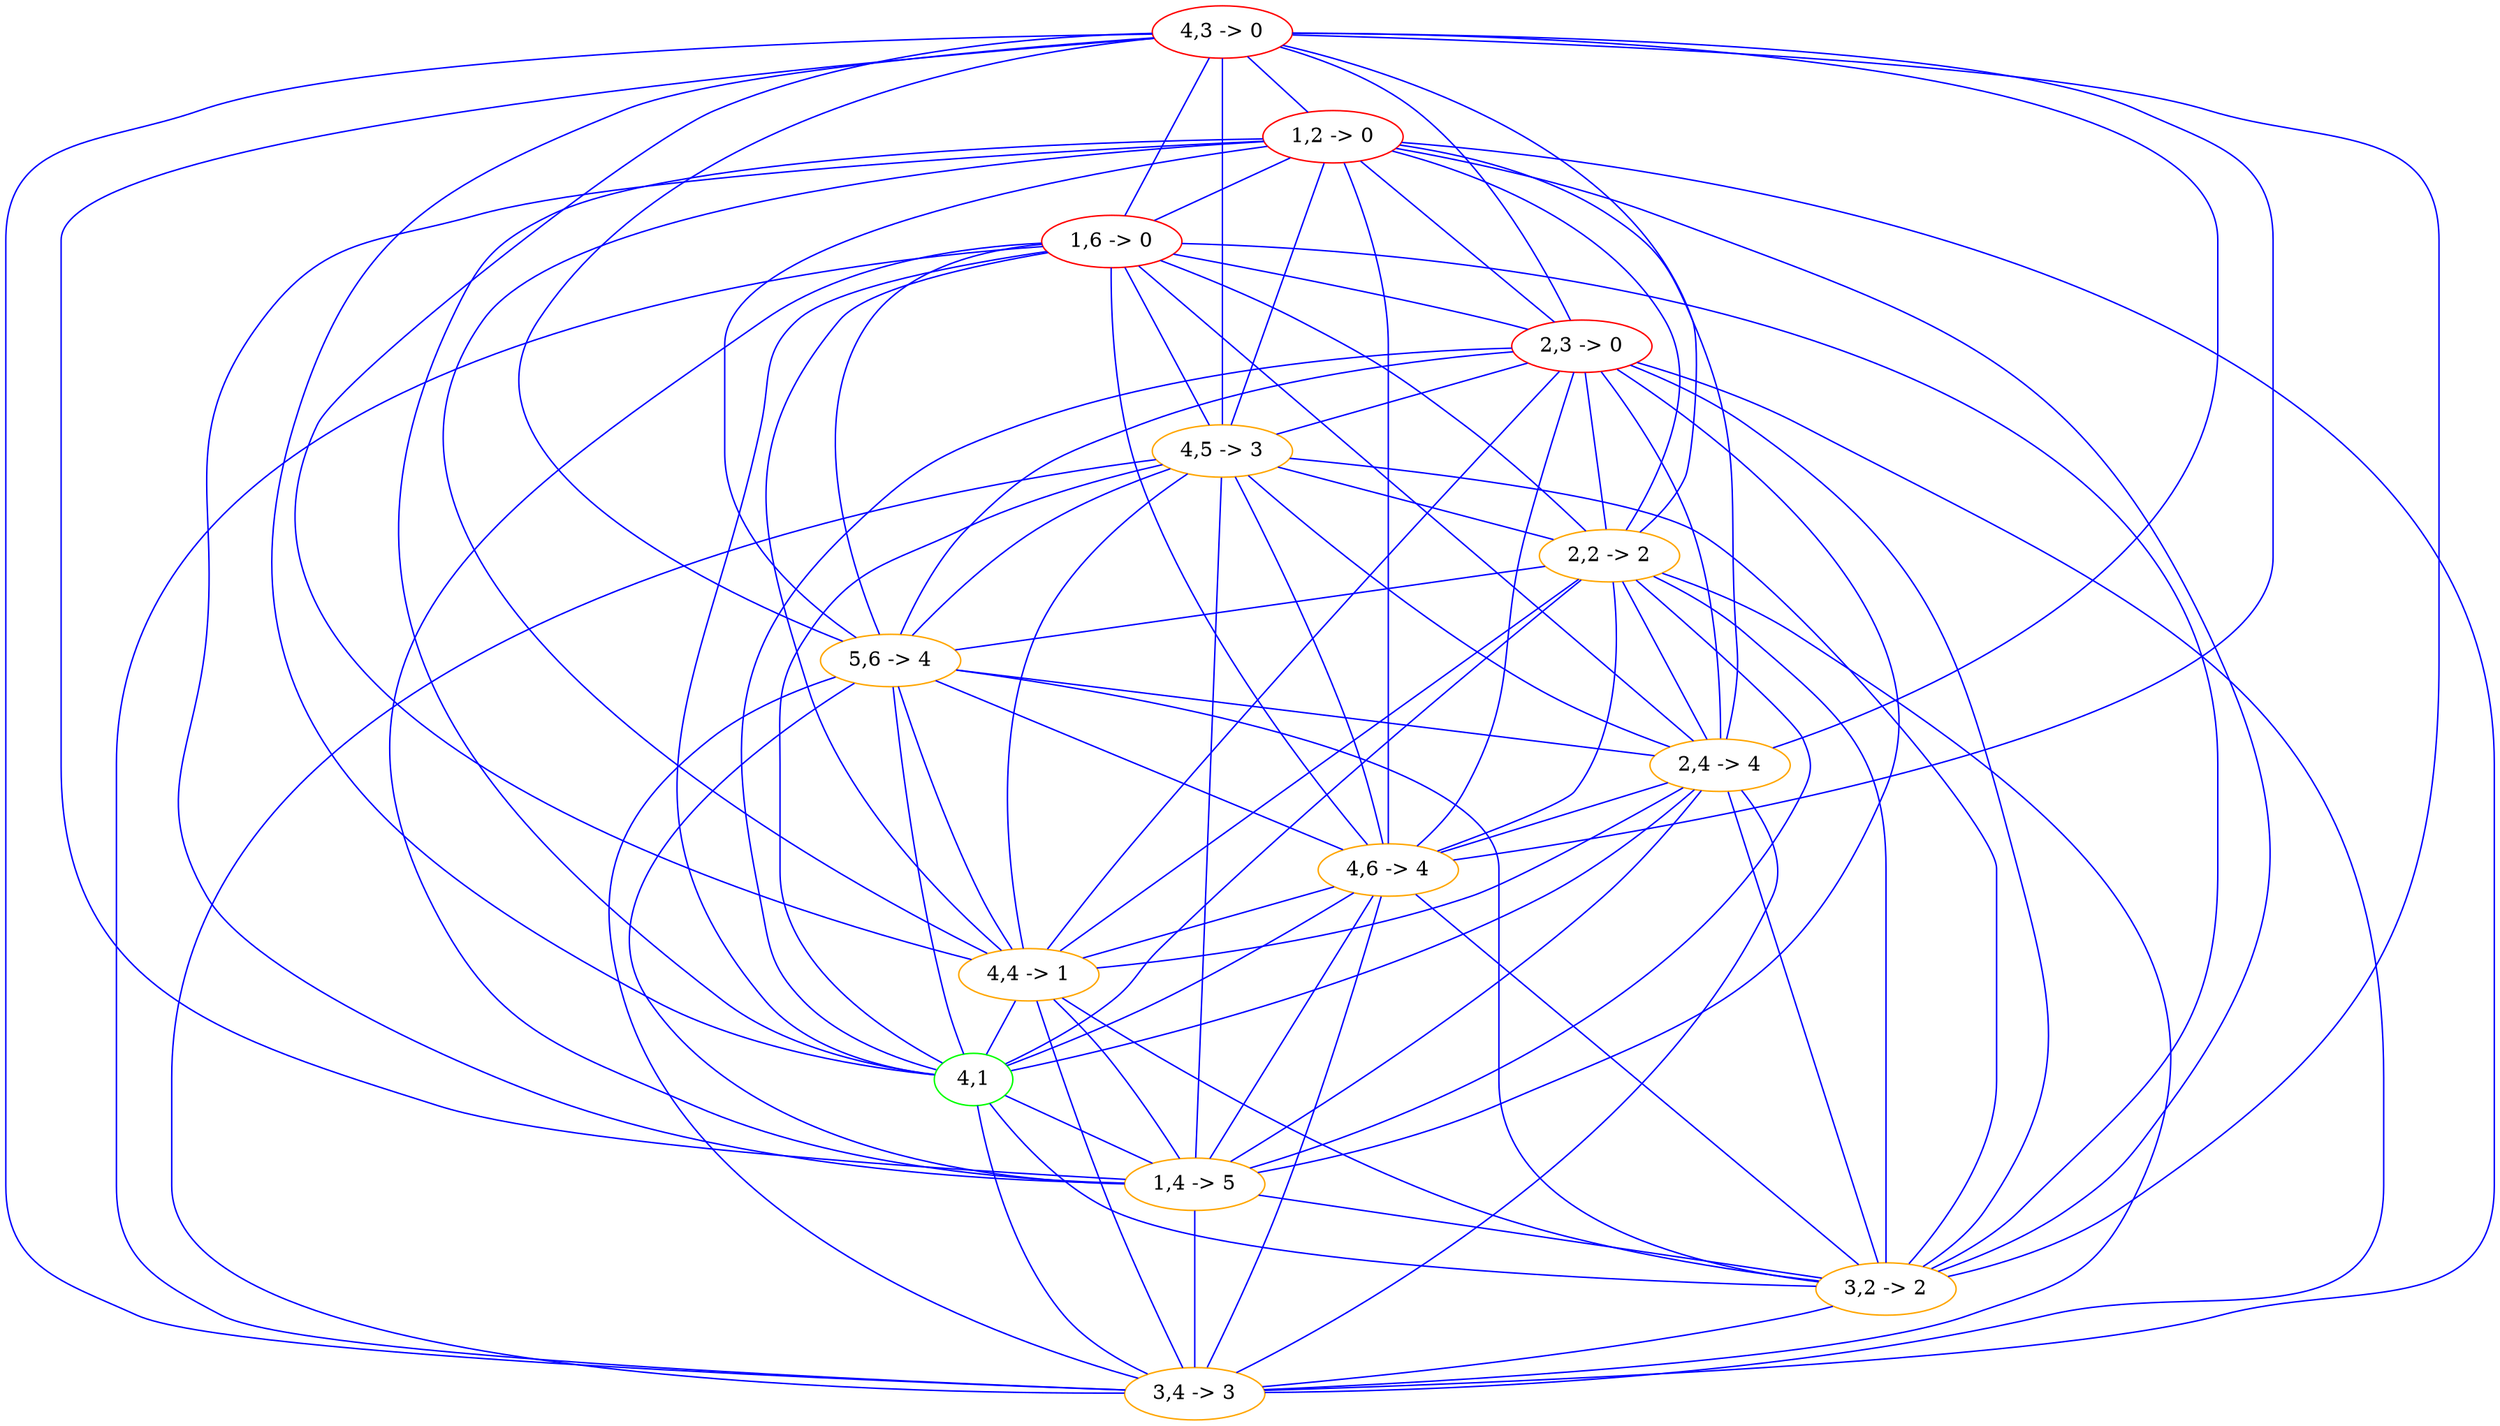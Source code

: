strict graph G {
  1 [ color="red" label="4,3 -> 0" ];
  2 [ color="red" label="1,2 -> 0" ];
  3 [ color="red" label="1,6 -> 0" ];
  4 [ color="red" label="2,3 -> 0" ];
  5 [ color="orange" label="4,5 -> 3" ];
  6 [ color="orange" label="2,2 -> 2" ];
  7 [ color="orange" label="5,6 -> 4" ];
  8 [ color="orange" label="2,4 -> 4" ];
  9 [ color="orange" label="4,6 -> 4" ];
  10 [ color="orange" label="4,4 -> 1" ];
  11 [ color="green" label="4,1" ];
  12 [ color="orange" label="1,4 -> 5" ];
  13 [ color="orange" label="3,2 -> 2" ];
  14 [ color="orange" label="3,4 -> 3" ];
  1 -- 2 [ color="blue" ];
  1 -- 3 [ color="blue" ];
  1 -- 4 [ color="blue" ];
  1 -- 5 [ color="blue" ];
  1 -- 6 [ color="blue" ];
  1 -- 7 [ color="blue" ];
  1 -- 8 [ color="blue" ];
  1 -- 9 [ color="blue" ];
  1 -- 10 [ color="blue" ];
  1 -- 11 [ color="blue" ];
  1 -- 12 [ color="blue" ];
  1 -- 13 [ color="blue" ];
  1 -- 14 [ color="blue" ];
  2 -- 3 [ color="blue" ];
  2 -- 4 [ color="blue" ];
  2 -- 5 [ color="blue" ];
  2 -- 6 [ color="blue" ];
  2 -- 7 [ color="blue" ];
  2 -- 8 [ color="blue" ];
  2 -- 9 [ color="blue" ];
  2 -- 10 [ color="blue" ];
  2 -- 11 [ color="blue" ];
  2 -- 12 [ color="blue" ];
  2 -- 13 [ color="blue" ];
  2 -- 14 [ color="blue" ];
  3 -- 4 [ color="blue" ];
  3 -- 5 [ color="blue" ];
  3 -- 6 [ color="blue" ];
  3 -- 7 [ color="blue" ];
  3 -- 8 [ color="blue" ];
  3 -- 9 [ color="blue" ];
  3 -- 10 [ color="blue" ];
  3 -- 11 [ color="blue" ];
  3 -- 12 [ color="blue" ];
  3 -- 13 [ color="blue" ];
  3 -- 14 [ color="blue" ];
  4 -- 5 [ color="blue" ];
  4 -- 6 [ color="blue" ];
  4 -- 7 [ color="blue" ];
  4 -- 8 [ color="blue" ];
  4 -- 9 [ color="blue" ];
  4 -- 10 [ color="blue" ];
  4 -- 11 [ color="blue" ];
  4 -- 12 [ color="blue" ];
  4 -- 13 [ color="blue" ];
  4 -- 14 [ color="blue" ];
  5 -- 6 [ color="blue" ];
  5 -- 7 [ color="blue" ];
  5 -- 8 [ color="blue" ];
  5 -- 9 [ color="blue" ];
  5 -- 10 [ color="blue" ];
  5 -- 11 [ color="blue" ];
  5 -- 12 [ color="blue" ];
  5 -- 13 [ color="blue" ];
  5 -- 14 [ color="blue" ];
  6 -- 7 [ color="blue" ];
  6 -- 8 [ color="blue" ];
  6 -- 9 [ color="blue" ];
  6 -- 10 [ color="blue" ];
  6 -- 11 [ color="blue" ];
  6 -- 12 [ color="blue" ];
  6 -- 13 [ color="blue" ];
  6 -- 14 [ color="blue" ];
  7 -- 8 [ color="blue" ];
  7 -- 9 [ color="blue" ];
  7 -- 10 [ color="blue" ];
  7 -- 11 [ color="blue" ];
  7 -- 12 [ color="blue" ];
  7 -- 13 [ color="blue" ];
  7 -- 14 [ color="blue" ];
  8 -- 9 [ color="blue" ];
  8 -- 10 [ color="blue" ];
  8 -- 11 [ color="blue" ];
  8 -- 12 [ color="blue" ];
  8 -- 13 [ color="blue" ];
  8 -- 14 [ color="blue" ];
  9 -- 10 [ color="blue" ];
  9 -- 11 [ color="blue" ];
  9 -- 12 [ color="blue" ];
  9 -- 13 [ color="blue" ];
  9 -- 14 [ color="blue" ];
  10 -- 11 [ color="blue" ];
  10 -- 12 [ color="blue" ];
  10 -- 13 [ color="blue" ];
  10 -- 14 [ color="blue" ];
  11 -- 12 [ color="blue" ];
  11 -- 13 [ color="blue" ];
  11 -- 14 [ color="blue" ];
  12 -- 13 [ color="blue" ];
  12 -- 14 [ color="blue" ];
  13 -- 14 [ color="blue" ];
}
